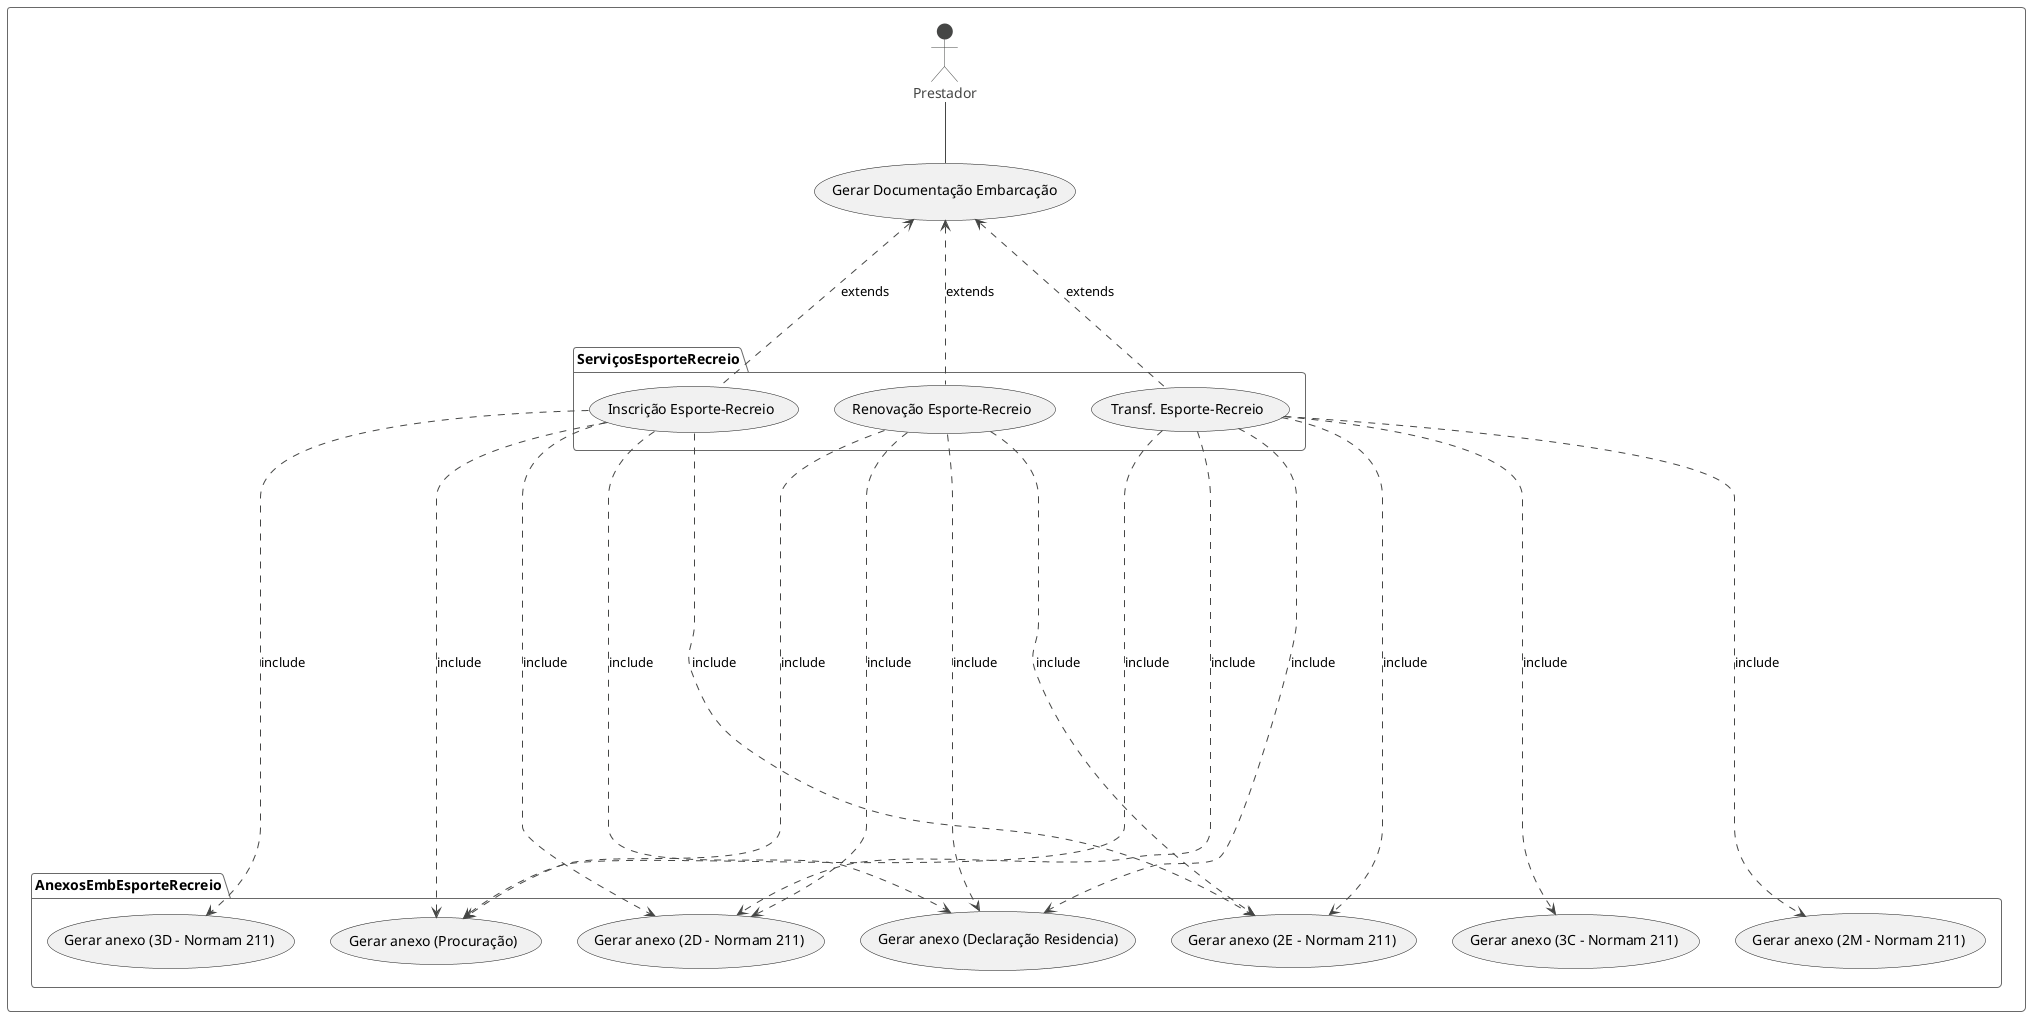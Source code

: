 @startuml
!theme vibrant


rectangle {
  
actor Prestador as p

usecase "Gerar Documentação Embarcação" as gerardocsemb
p -- gerardocsemb

package ServiçosEsporteRecreio{
usecase "Inscrição Esporte-Recreio" as emissaotieesprec
usecase "Renovação Esporte-Recreio" as renovatieesprec
usecase "Transf. Esporte-Recreio" as transfesprec
}




package AnexosEmbEsporteRecreio {
usecase "Gerar anexo (2D - Normam 211)" as Anexo2d
usecase "Gerar anexo (2E - Normam 211)" as Anexo2e
usecase "Gerar anexo (2M - Normam 211)" as Anexo2m
usecase "Gerar anexo (3C - Normam 211)" as Anexo3c
usecase "Gerar anexo (3D - Normam 211)" as Anexo3d
usecase "Gerar anexo (Procuração)" as procuracao2
usecase "Gerar anexo (Declaração Residencia)" as declararesidencia2
}


gerardocsemb <... emissaotieesprec : extends
gerardocsemb <... renovatieesprec : extends
gerardocsemb <... transfesprec : extends

emissaotieesprec ........> Anexo2d :include
emissaotieesprec ........> Anexo2e :include
emissaotieesprec ........> Anexo3d :include


renovatieesprec ........> Anexo2d :include
renovatieesprec ........> Anexo2e :include


transfesprec ........> Anexo2e :include
transfesprec ........> Anexo2d :include
transfesprec ........> Anexo2m :include
transfesprec ........> Anexo3c :include

emissaotieesprec ....> procuracao2: include
renovatieesprec ...> procuracao2: include
transfesprec ...> procuracao2: include
emissaotieesprec ...> declararesidencia2: include
renovatieesprec ...> declararesidencia2: include
transfesprec ...> declararesidencia2: include

}
@enduml